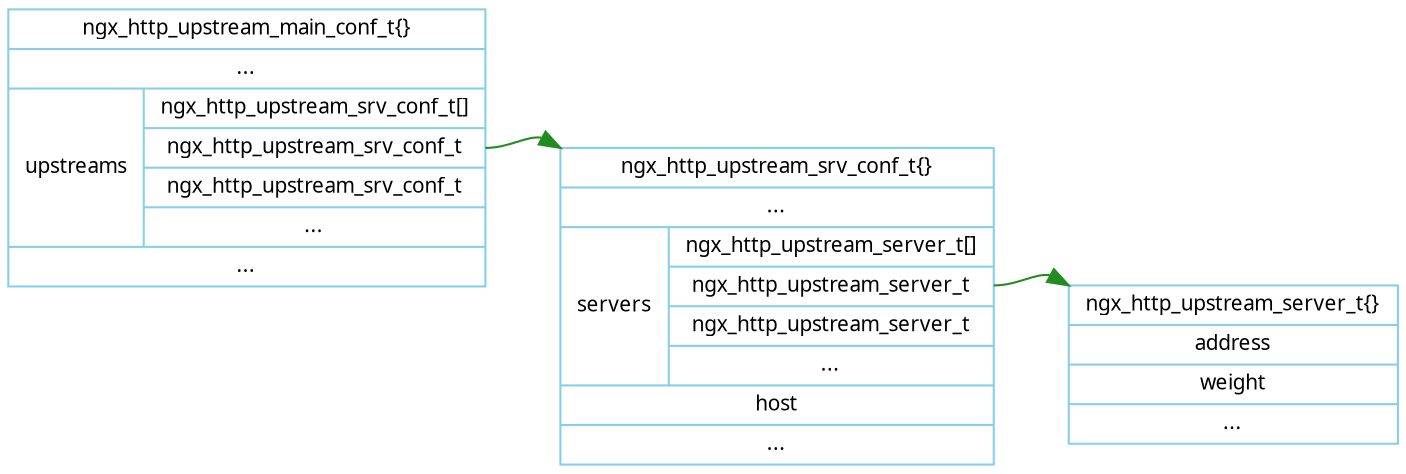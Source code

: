 digraph ngx_upstream_backend_servers {
   rankdir=LR;

   node [shape=record, color=skyblue, fontname="Verdana", fontsize=10];
   edge [color=forestgreen, fontname="Verdana", fontsize=10];

   ngx_http_upstream_main_conf_t [label="<head>ngx_http_upstream_main_conf_t\{\}|...|{<upstreams>upstreams|{ngx_http_upstream_srv_conf_t\[\]|<n1>ngx_http_upstream_srv_conf_t|<n2>ngx_http_upstream_srv_conf_t|...}}|..."];
   ngx_http_upstream_srv_conf_t [label="<head>ngx_http_upstream_srv_conf_t\{\}|...|{servers|{ngx_http_upstream_server_t\[\]|<n1>ngx_http_upstream_server_t|<n2>ngx_http_upstream_server_t|...}}|host|..."];
   ngx_http_upstream_server_t [label="<head>ngx_http_upstream_server_t\{\}|address|weight|..."];



   ngx_http_upstream_main_conf_t:n1 -> ngx_http_upstream_srv_conf_t:head:nw;
   ngx_http_upstream_srv_conf_t:n1 -> ngx_http_upstream_server_t:head:nw;
   
}